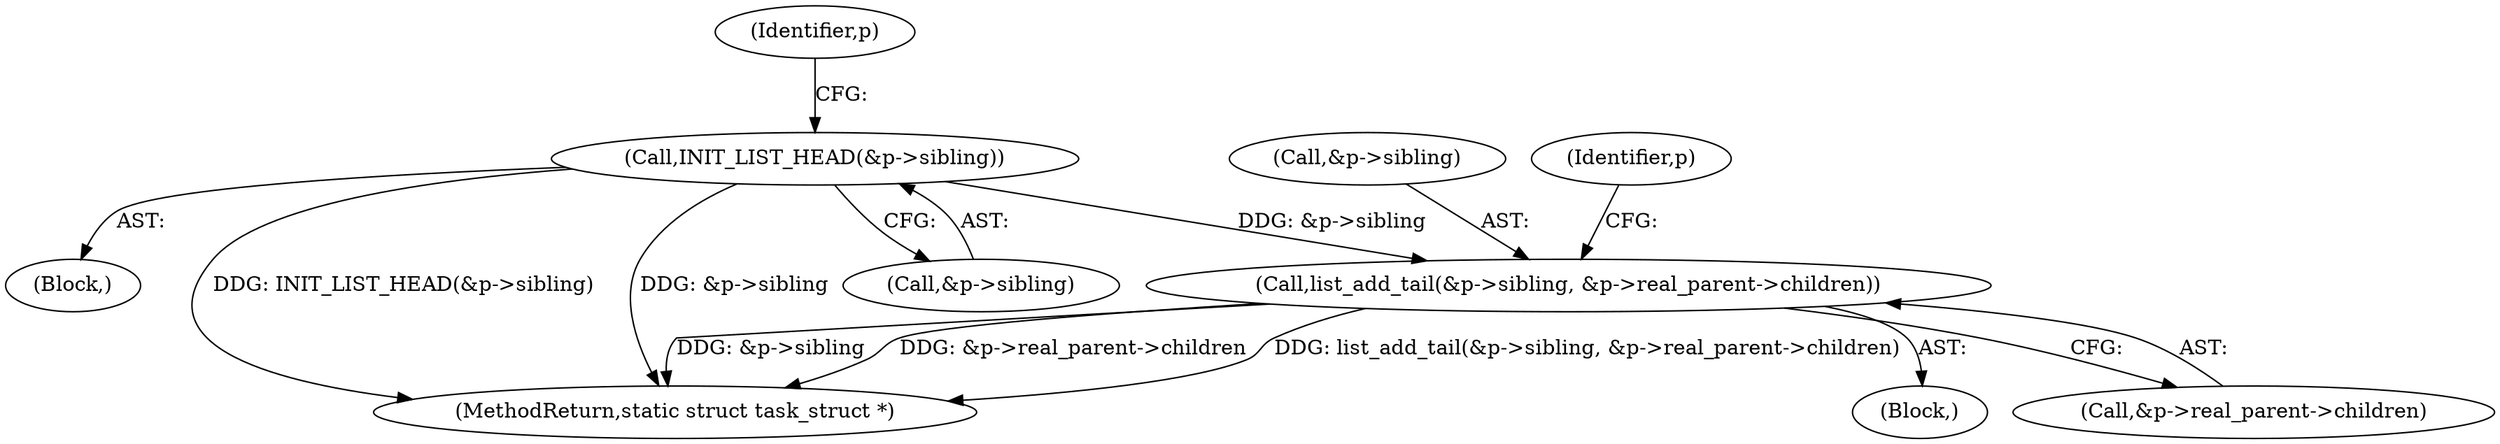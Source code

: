 digraph "0_linux_e66eded8309ebf679d3d3c1f5820d1f2ca332c71_0@pointer" {
"1001071" [label="(Call,list_add_tail(&p->sibling, &p->real_parent->children))"];
"1000339" [label="(Call,INIT_LIST_HEAD(&p->sibling))"];
"1001076" [label="(Call,&p->real_parent->children)"];
"1000345" [label="(Identifier,p)"];
"1000340" [label="(Call,&p->sibling)"];
"1001072" [label="(Call,&p->sibling)"];
"1000127" [label="(Block,)"];
"1000339" [label="(Call,INIT_LIST_HEAD(&p->sibling))"];
"1001227" [label="(MethodReturn,static struct task_struct *)"];
"1001085" [label="(Identifier,p)"];
"1001071" [label="(Call,list_add_tail(&p->sibling, &p->real_parent->children))"];
"1001024" [label="(Block,)"];
"1001071" -> "1001024"  [label="AST: "];
"1001071" -> "1001076"  [label="CFG: "];
"1001072" -> "1001071"  [label="AST: "];
"1001076" -> "1001071"  [label="AST: "];
"1001085" -> "1001071"  [label="CFG: "];
"1001071" -> "1001227"  [label="DDG: &p->sibling"];
"1001071" -> "1001227"  [label="DDG: &p->real_parent->children"];
"1001071" -> "1001227"  [label="DDG: list_add_tail(&p->sibling, &p->real_parent->children)"];
"1000339" -> "1001071"  [label="DDG: &p->sibling"];
"1000339" -> "1000127"  [label="AST: "];
"1000339" -> "1000340"  [label="CFG: "];
"1000340" -> "1000339"  [label="AST: "];
"1000345" -> "1000339"  [label="CFG: "];
"1000339" -> "1001227"  [label="DDG: INIT_LIST_HEAD(&p->sibling)"];
"1000339" -> "1001227"  [label="DDG: &p->sibling"];
}
